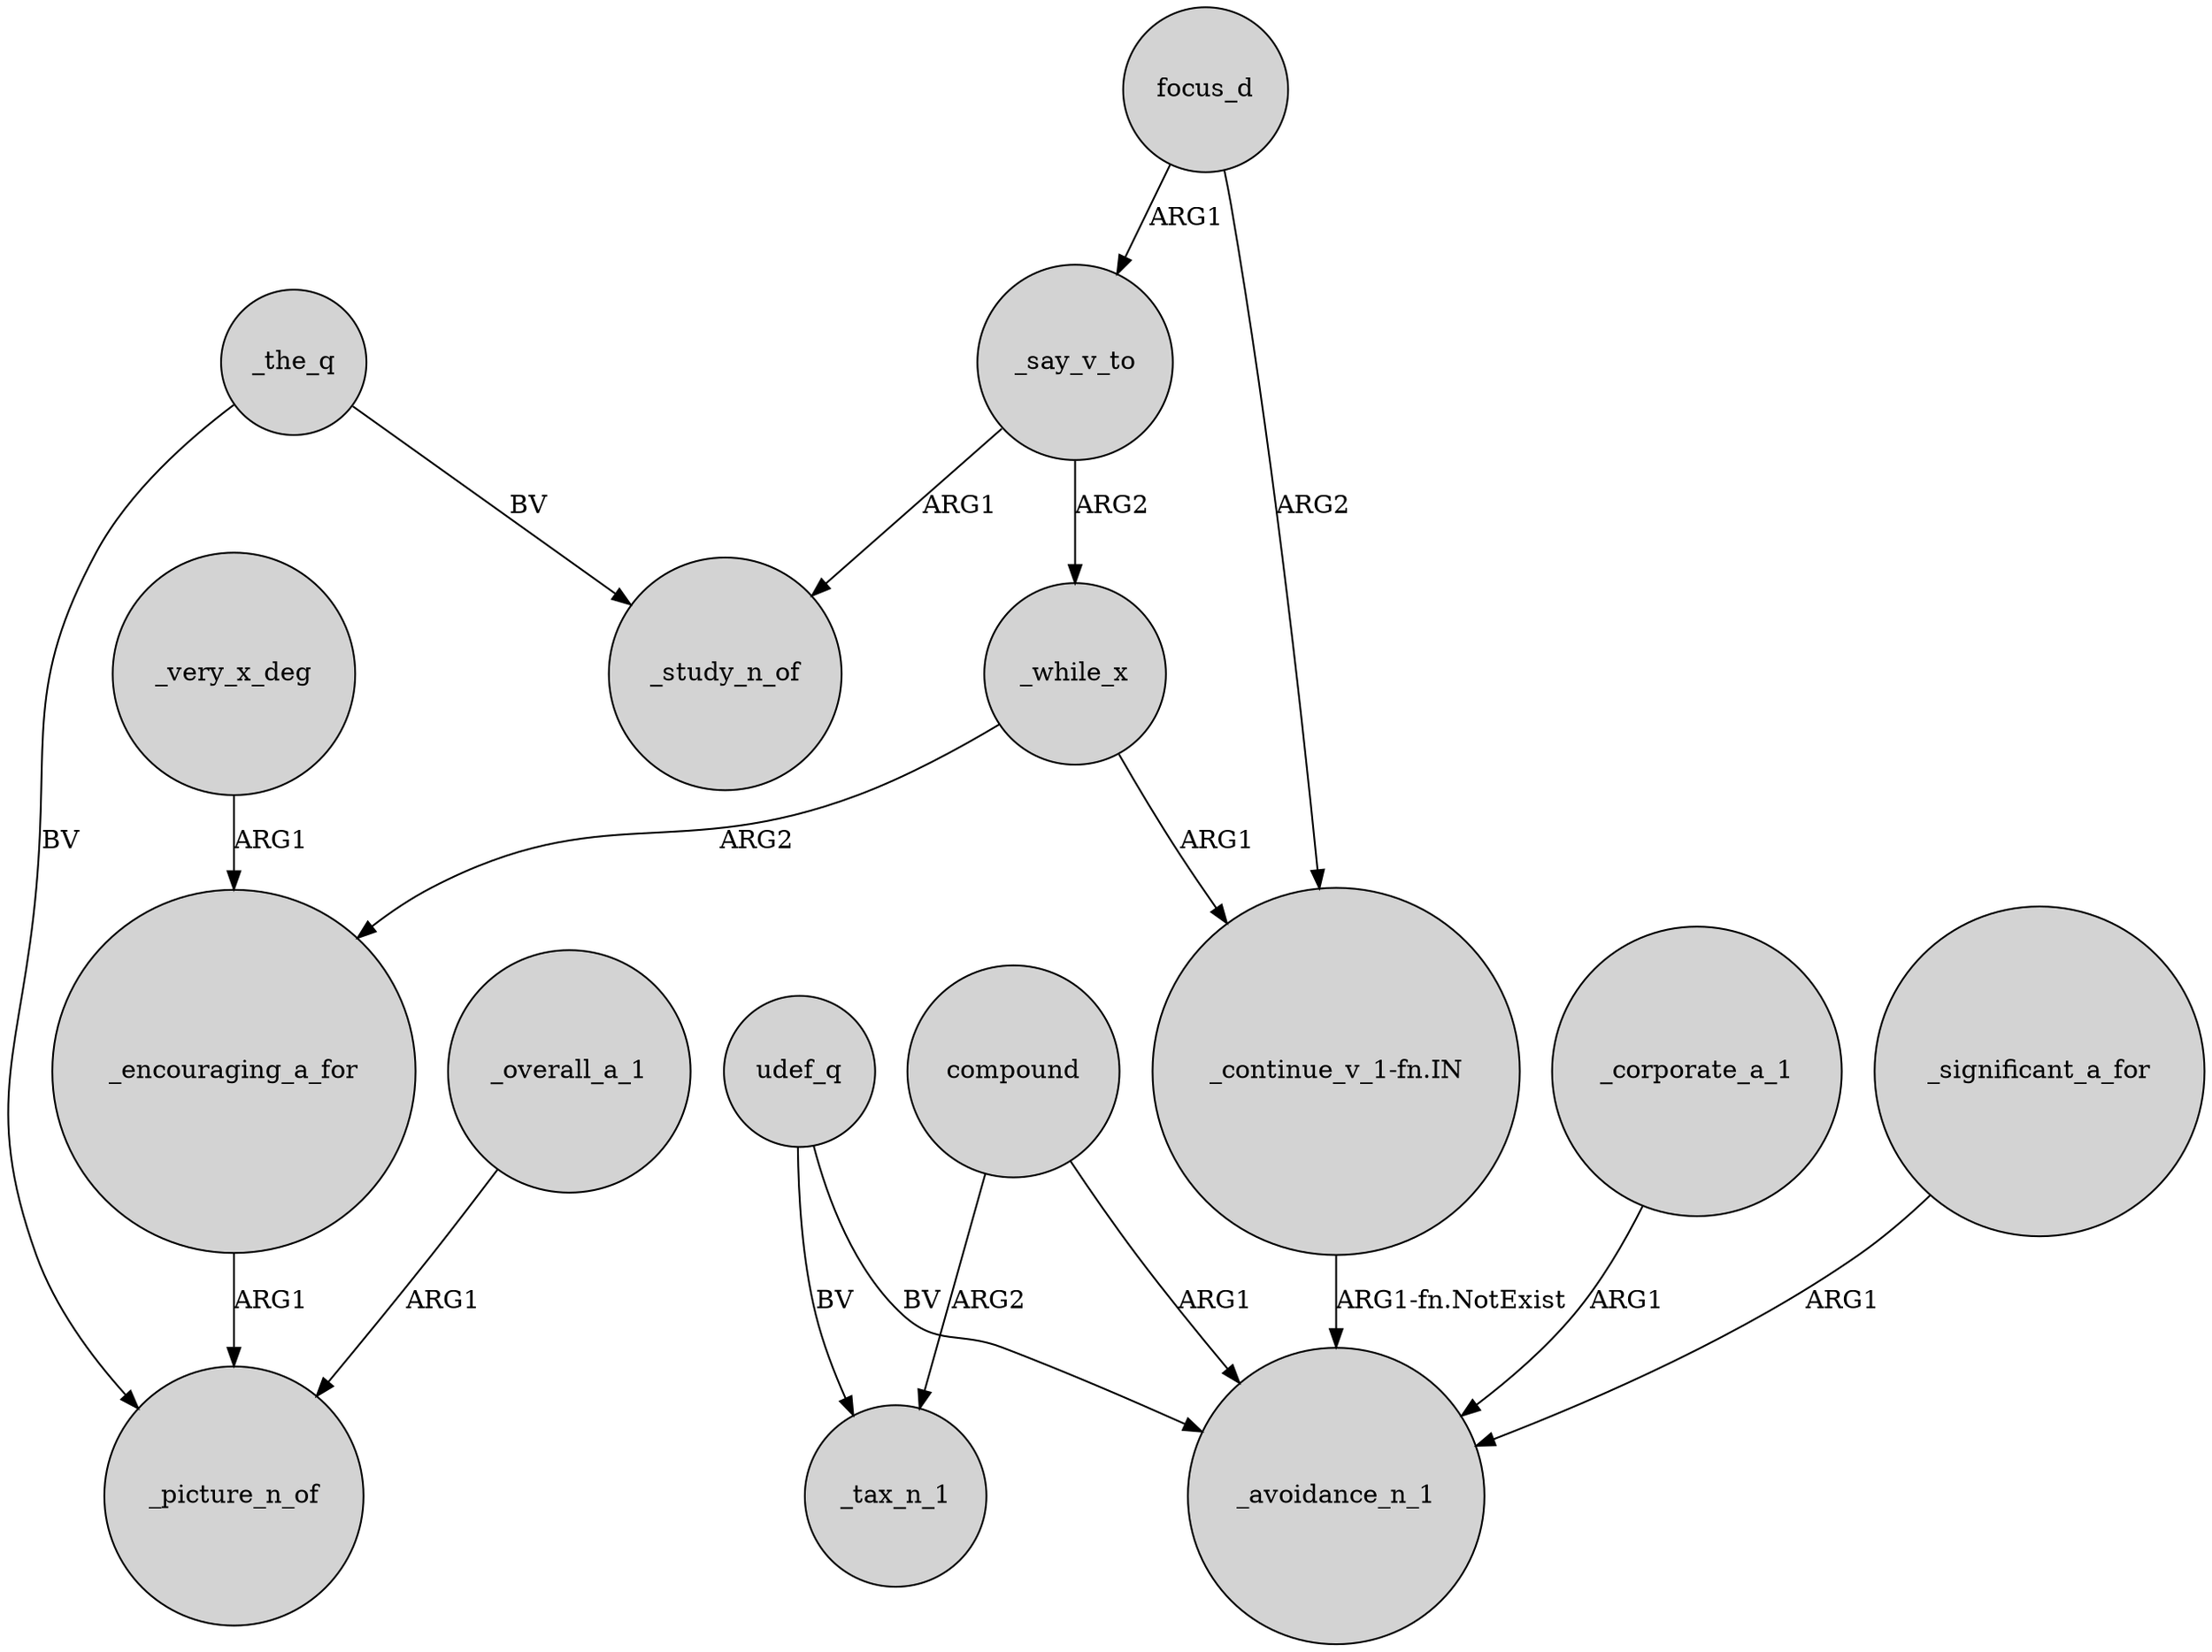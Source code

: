 digraph {
	node [shape=circle style=filled]
	_very_x_deg -> _encouraging_a_for [label=ARG1]
	udef_q -> _tax_n_1 [label=BV]
	"_continue_v_1-fn.IN" -> _avoidance_n_1 [label="ARG1-fn.NotExist"]
	_overall_a_1 -> _picture_n_of [label=ARG1]
	_the_q -> _study_n_of [label=BV]
	_corporate_a_1 -> _avoidance_n_1 [label=ARG1]
	_the_q -> _picture_n_of [label=BV]
	compound -> _avoidance_n_1 [label=ARG1]
	compound -> _tax_n_1 [label=ARG2]
	_encouraging_a_for -> _picture_n_of [label=ARG1]
	_say_v_to -> _while_x [label=ARG2]
	focus_d -> "_continue_v_1-fn.IN" [label=ARG2]
	_significant_a_for -> _avoidance_n_1 [label=ARG1]
	udef_q -> _avoidance_n_1 [label=BV]
	_while_x -> _encouraging_a_for [label=ARG2]
	_while_x -> "_continue_v_1-fn.IN" [label=ARG1]
	_say_v_to -> _study_n_of [label=ARG1]
	focus_d -> _say_v_to [label=ARG1]
}
